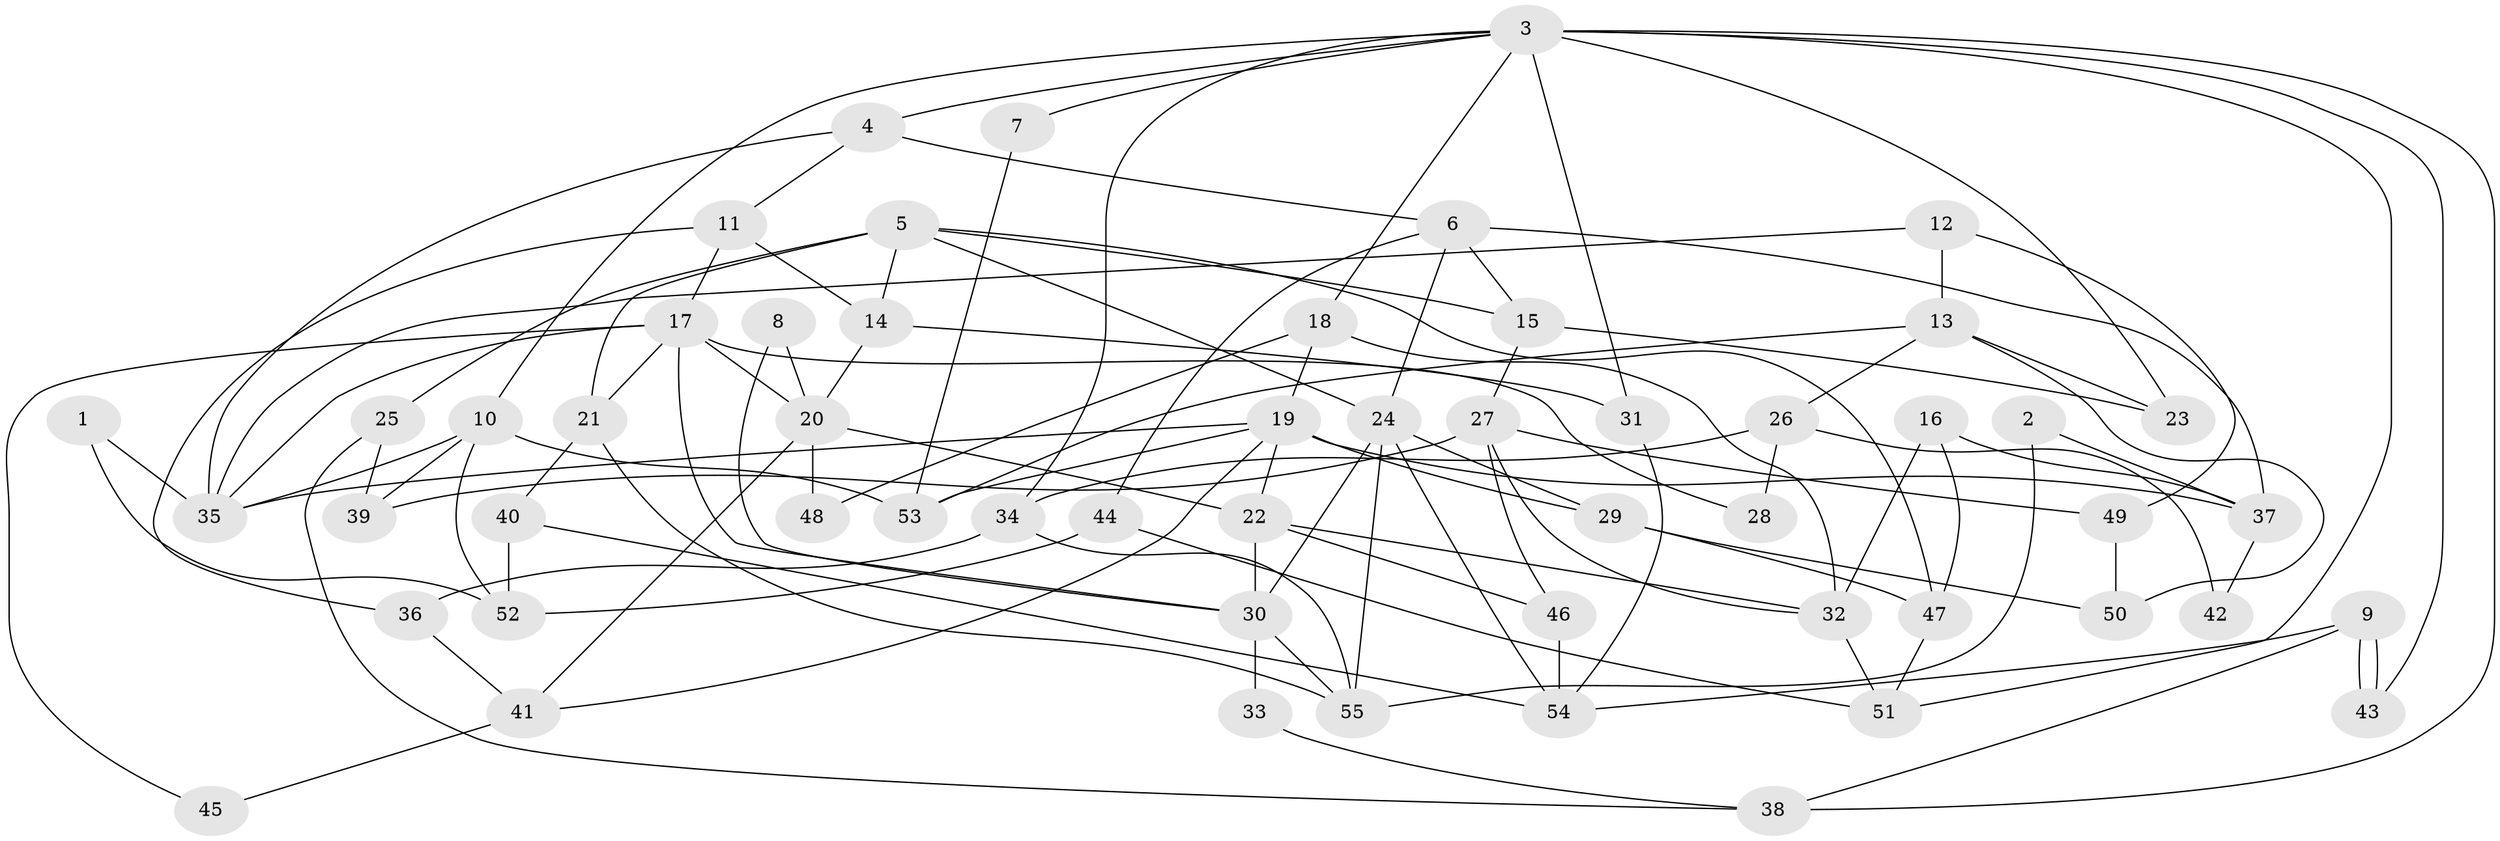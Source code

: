 // coarse degree distribution, {4: 0.125, 5: 0.15625, 10: 0.03125, 6: 0.21875, 7: 0.09375, 9: 0.0625, 2: 0.15625, 3: 0.09375, 8: 0.03125, 11: 0.03125}
// Generated by graph-tools (version 1.1) at 2025/41/03/06/25 10:41:55]
// undirected, 55 vertices, 110 edges
graph export_dot {
graph [start="1"]
  node [color=gray90,style=filled];
  1;
  2;
  3;
  4;
  5;
  6;
  7;
  8;
  9;
  10;
  11;
  12;
  13;
  14;
  15;
  16;
  17;
  18;
  19;
  20;
  21;
  22;
  23;
  24;
  25;
  26;
  27;
  28;
  29;
  30;
  31;
  32;
  33;
  34;
  35;
  36;
  37;
  38;
  39;
  40;
  41;
  42;
  43;
  44;
  45;
  46;
  47;
  48;
  49;
  50;
  51;
  52;
  53;
  54;
  55;
  1 -- 35;
  1 -- 52;
  2 -- 55;
  2 -- 37;
  3 -- 23;
  3 -- 4;
  3 -- 7;
  3 -- 10;
  3 -- 18;
  3 -- 31;
  3 -- 34;
  3 -- 38;
  3 -- 43;
  3 -- 51;
  4 -- 11;
  4 -- 35;
  4 -- 6;
  5 -- 25;
  5 -- 24;
  5 -- 14;
  5 -- 15;
  5 -- 21;
  5 -- 47;
  6 -- 15;
  6 -- 24;
  6 -- 37;
  6 -- 44;
  7 -- 53;
  8 -- 30;
  8 -- 20;
  9 -- 43;
  9 -- 43;
  9 -- 54;
  9 -- 38;
  10 -- 52;
  10 -- 35;
  10 -- 39;
  10 -- 53;
  11 -- 14;
  11 -- 17;
  11 -- 36;
  12 -- 49;
  12 -- 35;
  12 -- 13;
  13 -- 53;
  13 -- 23;
  13 -- 26;
  13 -- 50;
  14 -- 20;
  14 -- 31;
  15 -- 27;
  15 -- 23;
  16 -- 37;
  16 -- 47;
  16 -- 32;
  17 -- 21;
  17 -- 30;
  17 -- 20;
  17 -- 28;
  17 -- 35;
  17 -- 45;
  18 -- 32;
  18 -- 19;
  18 -- 48;
  19 -- 35;
  19 -- 22;
  19 -- 29;
  19 -- 37;
  19 -- 41;
  19 -- 53;
  20 -- 22;
  20 -- 41;
  20 -- 48;
  21 -- 55;
  21 -- 40;
  22 -- 32;
  22 -- 30;
  22 -- 46;
  24 -- 30;
  24 -- 29;
  24 -- 54;
  24 -- 55;
  25 -- 39;
  25 -- 38;
  26 -- 34;
  26 -- 28;
  26 -- 42;
  27 -- 32;
  27 -- 46;
  27 -- 39;
  27 -- 49;
  29 -- 47;
  29 -- 50;
  30 -- 55;
  30 -- 33;
  31 -- 54;
  32 -- 51;
  33 -- 38;
  34 -- 36;
  34 -- 55;
  36 -- 41;
  37 -- 42;
  40 -- 54;
  40 -- 52;
  41 -- 45;
  44 -- 51;
  44 -- 52;
  46 -- 54;
  47 -- 51;
  49 -- 50;
}
